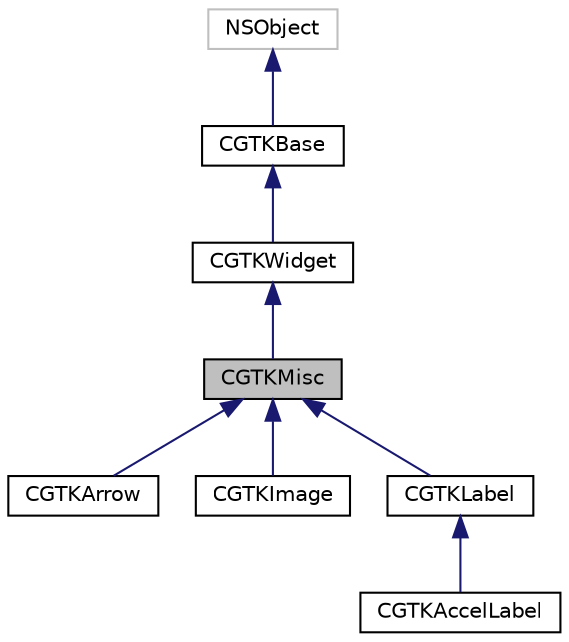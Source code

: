 digraph "CGTKMisc"
{
  edge [fontname="Helvetica",fontsize="10",labelfontname="Helvetica",labelfontsize="10"];
  node [fontname="Helvetica",fontsize="10",shape=record];
  Node0 [label="CGTKMisc",height=0.2,width=0.4,color="black", fillcolor="grey75", style="filled", fontcolor="black"];
  Node1 -> Node0 [dir="back",color="midnightblue",fontsize="10",style="solid",fontname="Helvetica"];
  Node1 [label="CGTKWidget",height=0.2,width=0.4,color="black", fillcolor="white", style="filled",URL="$interface_c_g_t_k_widget.html"];
  Node2 -> Node1 [dir="back",color="midnightblue",fontsize="10",style="solid",fontname="Helvetica"];
  Node2 [label="CGTKBase",height=0.2,width=0.4,color="black", fillcolor="white", style="filled",URL="$interface_c_g_t_k_base.html"];
  Node3 -> Node2 [dir="back",color="midnightblue",fontsize="10",style="solid",fontname="Helvetica"];
  Node3 [label="NSObject",height=0.2,width=0.4,color="grey75", fillcolor="white", style="filled"];
  Node0 -> Node4 [dir="back",color="midnightblue",fontsize="10",style="solid",fontname="Helvetica"];
  Node4 [label="CGTKArrow",height=0.2,width=0.4,color="black", fillcolor="white", style="filled",URL="$interface_c_g_t_k_arrow.html"];
  Node0 -> Node5 [dir="back",color="midnightblue",fontsize="10",style="solid",fontname="Helvetica"];
  Node5 [label="CGTKImage",height=0.2,width=0.4,color="black", fillcolor="white", style="filled",URL="$interface_c_g_t_k_image.html"];
  Node0 -> Node6 [dir="back",color="midnightblue",fontsize="10",style="solid",fontname="Helvetica"];
  Node6 [label="CGTKLabel",height=0.2,width=0.4,color="black", fillcolor="white", style="filled",URL="$interface_c_g_t_k_label.html"];
  Node6 -> Node7 [dir="back",color="midnightblue",fontsize="10",style="solid",fontname="Helvetica"];
  Node7 [label="CGTKAccelLabel",height=0.2,width=0.4,color="black", fillcolor="white", style="filled",URL="$interface_c_g_t_k_accel_label.html"];
}
